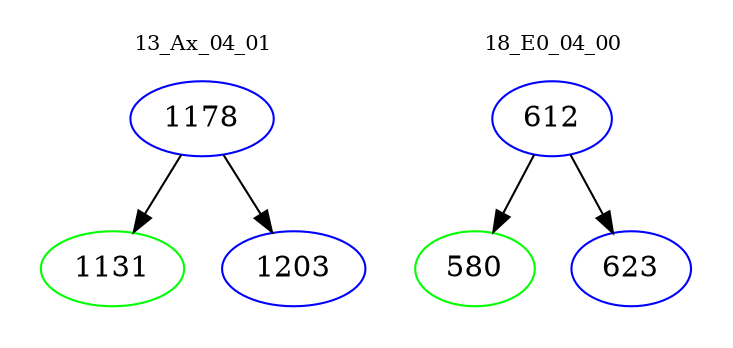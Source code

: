 digraph{
subgraph cluster_0 {
color = white
label = "13_Ax_04_01";
fontsize=10;
T0_1178 [label="1178", color="blue"]
T0_1178 -> T0_1131 [color="black"]
T0_1131 [label="1131", color="green"]
T0_1178 -> T0_1203 [color="black"]
T0_1203 [label="1203", color="blue"]
}
subgraph cluster_1 {
color = white
label = "18_E0_04_00";
fontsize=10;
T1_612 [label="612", color="blue"]
T1_612 -> T1_580 [color="black"]
T1_580 [label="580", color="green"]
T1_612 -> T1_623 [color="black"]
T1_623 [label="623", color="blue"]
}
}

